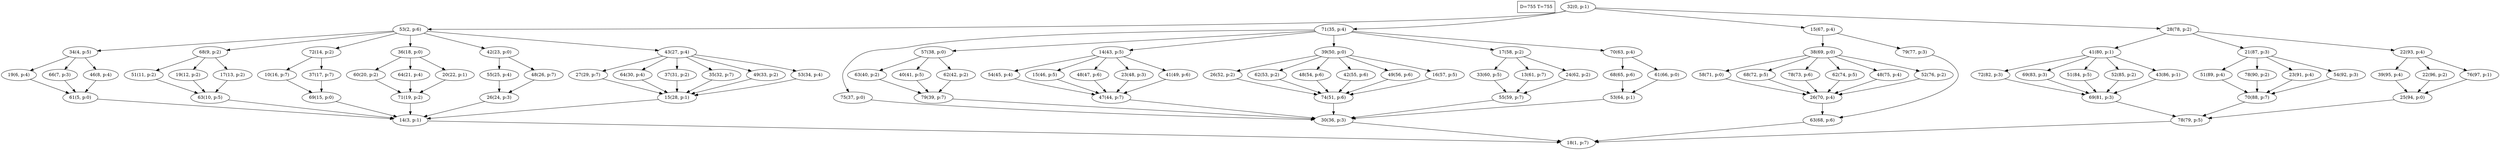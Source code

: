 digraph Task {
i [shape=box, label="D=755 T=755"]; 
0 [label="32(0, p:1)"];
1 [label="18(1, p:7)"];
2 [label="53(2, p:6)"];
3 [label="14(3, p:1)"];
4 [label="34(4, p:5)"];
5 [label="61(5, p:0)"];
6 [label="19(6, p:4)"];
7 [label="66(7, p:3)"];
8 [label="46(8, p:4)"];
9 [label="68(9, p:2)"];
10 [label="63(10, p:5)"];
11 [label="51(11, p:2)"];
12 [label="19(12, p:2)"];
13 [label="17(13, p:2)"];
14 [label="72(14, p:2)"];
15 [label="69(15, p:0)"];
16 [label="10(16, p:7)"];
17 [label="37(17, p:7)"];
18 [label="36(18, p:0)"];
19 [label="71(19, p:2)"];
20 [label="60(20, p:2)"];
21 [label="64(21, p:4)"];
22 [label="20(22, p:1)"];
23 [label="42(23, p:0)"];
24 [label="26(24, p:3)"];
25 [label="55(25, p:4)"];
26 [label="48(26, p:7)"];
27 [label="43(27, p:4)"];
28 [label="15(28, p:1)"];
29 [label="27(29, p:7)"];
30 [label="64(30, p:4)"];
31 [label="37(31, p:2)"];
32 [label="35(32, p:7)"];
33 [label="49(33, p:2)"];
34 [label="53(34, p:4)"];
35 [label="71(35, p:4)"];
36 [label="30(36, p:3)"];
37 [label="75(37, p:0)"];
38 [label="57(38, p:0)"];
39 [label="79(39, p:7)"];
40 [label="63(40, p:2)"];
41 [label="40(41, p:5)"];
42 [label="62(42, p:2)"];
43 [label="14(43, p:5)"];
44 [label="47(44, p:7)"];
45 [label="54(45, p:4)"];
46 [label="15(46, p:5)"];
47 [label="48(47, p:6)"];
48 [label="23(48, p:3)"];
49 [label="41(49, p:6)"];
50 [label="39(50, p:0)"];
51 [label="74(51, p:6)"];
52 [label="26(52, p:2)"];
53 [label="62(53, p:2)"];
54 [label="48(54, p:6)"];
55 [label="42(55, p:6)"];
56 [label="49(56, p:6)"];
57 [label="16(57, p:5)"];
58 [label="17(58, p:2)"];
59 [label="55(59, p:7)"];
60 [label="33(60, p:5)"];
61 [label="13(61, p:7)"];
62 [label="24(62, p:2)"];
63 [label="70(63, p:4)"];
64 [label="53(64, p:1)"];
65 [label="68(65, p:6)"];
66 [label="61(66, p:0)"];
67 [label="15(67, p:4)"];
68 [label="63(68, p:6)"];
69 [label="38(69, p:0)"];
70 [label="26(70, p:4)"];
71 [label="58(71, p:0)"];
72 [label="68(72, p:5)"];
73 [label="78(73, p:6)"];
74 [label="62(74, p:5)"];
75 [label="48(75, p:4)"];
76 [label="52(76, p:2)"];
77 [label="79(77, p:3)"];
78 [label="28(78, p:2)"];
79 [label="78(79, p:5)"];
80 [label="41(80, p:1)"];
81 [label="69(81, p:3)"];
82 [label="72(82, p:3)"];
83 [label="69(83, p:3)"];
84 [label="51(84, p:5)"];
85 [label="52(85, p:2)"];
86 [label="43(86, p:1)"];
87 [label="21(87, p:3)"];
88 [label="70(88, p:7)"];
89 [label="51(89, p:4)"];
90 [label="78(90, p:2)"];
91 [label="23(91, p:4)"];
92 [label="54(92, p:3)"];
93 [label="22(93, p:4)"];
94 [label="25(94, p:0)"];
95 [label="39(95, p:4)"];
96 [label="22(96, p:2)"];
97 [label="76(97, p:1)"];
0 -> 2;
0 -> 35;
0 -> 67;
0 -> 78;
2 -> 4;
2 -> 9;
2 -> 14;
2 -> 18;
2 -> 23;
2 -> 27;
3 -> 1;
4 -> 6;
4 -> 7;
4 -> 8;
5 -> 3;
6 -> 5;
7 -> 5;
8 -> 5;
9 -> 11;
9 -> 12;
9 -> 13;
10 -> 3;
11 -> 10;
12 -> 10;
13 -> 10;
14 -> 16;
14 -> 17;
15 -> 3;
16 -> 15;
17 -> 15;
18 -> 20;
18 -> 21;
18 -> 22;
19 -> 3;
20 -> 19;
21 -> 19;
22 -> 19;
23 -> 25;
23 -> 26;
24 -> 3;
25 -> 24;
26 -> 24;
27 -> 29;
27 -> 30;
27 -> 31;
27 -> 32;
27 -> 33;
27 -> 34;
28 -> 3;
29 -> 28;
30 -> 28;
31 -> 28;
32 -> 28;
33 -> 28;
34 -> 28;
35 -> 37;
35 -> 38;
35 -> 43;
35 -> 50;
35 -> 58;
35 -> 63;
36 -> 1;
37 -> 36;
38 -> 40;
38 -> 41;
38 -> 42;
39 -> 36;
40 -> 39;
41 -> 39;
42 -> 39;
43 -> 45;
43 -> 46;
43 -> 47;
43 -> 48;
43 -> 49;
44 -> 36;
45 -> 44;
46 -> 44;
47 -> 44;
48 -> 44;
49 -> 44;
50 -> 52;
50 -> 53;
50 -> 54;
50 -> 55;
50 -> 56;
50 -> 57;
51 -> 36;
52 -> 51;
53 -> 51;
54 -> 51;
55 -> 51;
56 -> 51;
57 -> 51;
58 -> 60;
58 -> 61;
58 -> 62;
59 -> 36;
60 -> 59;
61 -> 59;
62 -> 59;
63 -> 65;
63 -> 66;
64 -> 36;
65 -> 64;
66 -> 64;
67 -> 69;
67 -> 77;
68 -> 1;
69 -> 71;
69 -> 72;
69 -> 73;
69 -> 74;
69 -> 75;
69 -> 76;
70 -> 68;
71 -> 70;
72 -> 70;
73 -> 70;
74 -> 70;
75 -> 70;
76 -> 70;
77 -> 68;
78 -> 80;
78 -> 87;
78 -> 93;
79 -> 1;
80 -> 82;
80 -> 83;
80 -> 84;
80 -> 85;
80 -> 86;
81 -> 79;
82 -> 81;
83 -> 81;
84 -> 81;
85 -> 81;
86 -> 81;
87 -> 89;
87 -> 90;
87 -> 91;
87 -> 92;
88 -> 79;
89 -> 88;
90 -> 88;
91 -> 88;
92 -> 88;
93 -> 95;
93 -> 96;
93 -> 97;
94 -> 79;
95 -> 94;
96 -> 94;
97 -> 94;
}